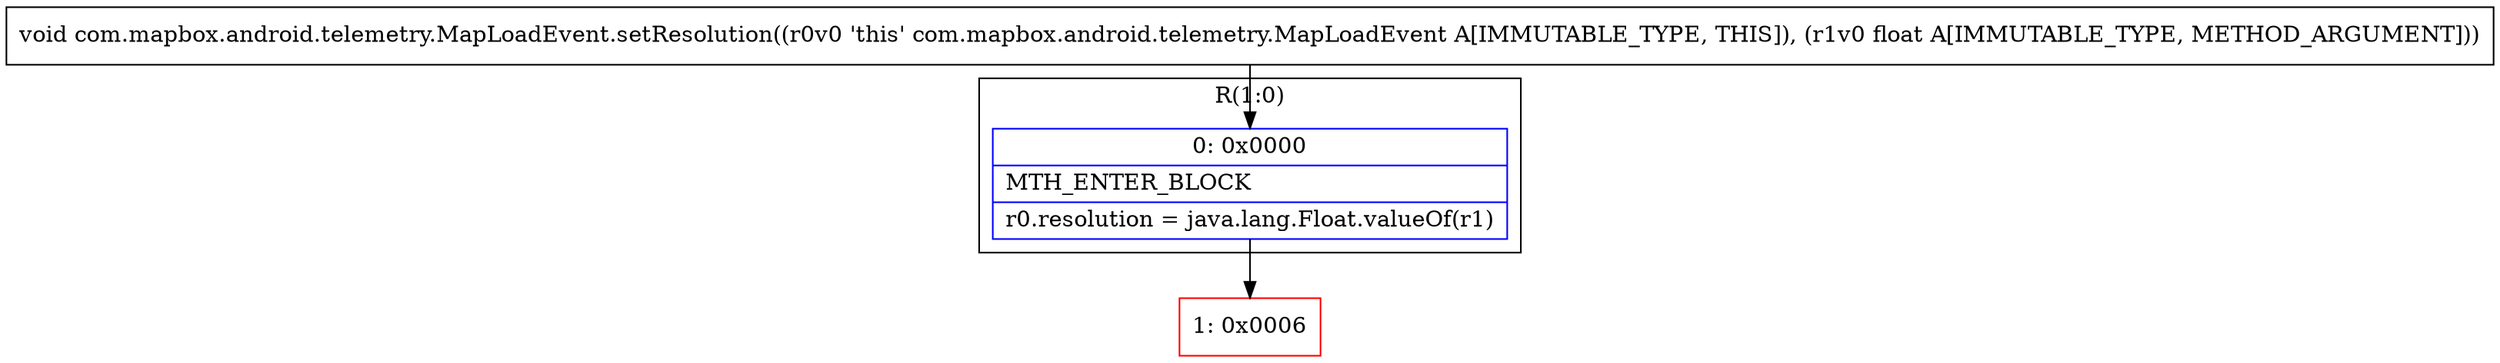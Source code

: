 digraph "CFG forcom.mapbox.android.telemetry.MapLoadEvent.setResolution(F)V" {
subgraph cluster_Region_1919371819 {
label = "R(1:0)";
node [shape=record,color=blue];
Node_0 [shape=record,label="{0\:\ 0x0000|MTH_ENTER_BLOCK\l|r0.resolution = java.lang.Float.valueOf(r1)\l}"];
}
Node_1 [shape=record,color=red,label="{1\:\ 0x0006}"];
MethodNode[shape=record,label="{void com.mapbox.android.telemetry.MapLoadEvent.setResolution((r0v0 'this' com.mapbox.android.telemetry.MapLoadEvent A[IMMUTABLE_TYPE, THIS]), (r1v0 float A[IMMUTABLE_TYPE, METHOD_ARGUMENT])) }"];
MethodNode -> Node_0;
Node_0 -> Node_1;
}

